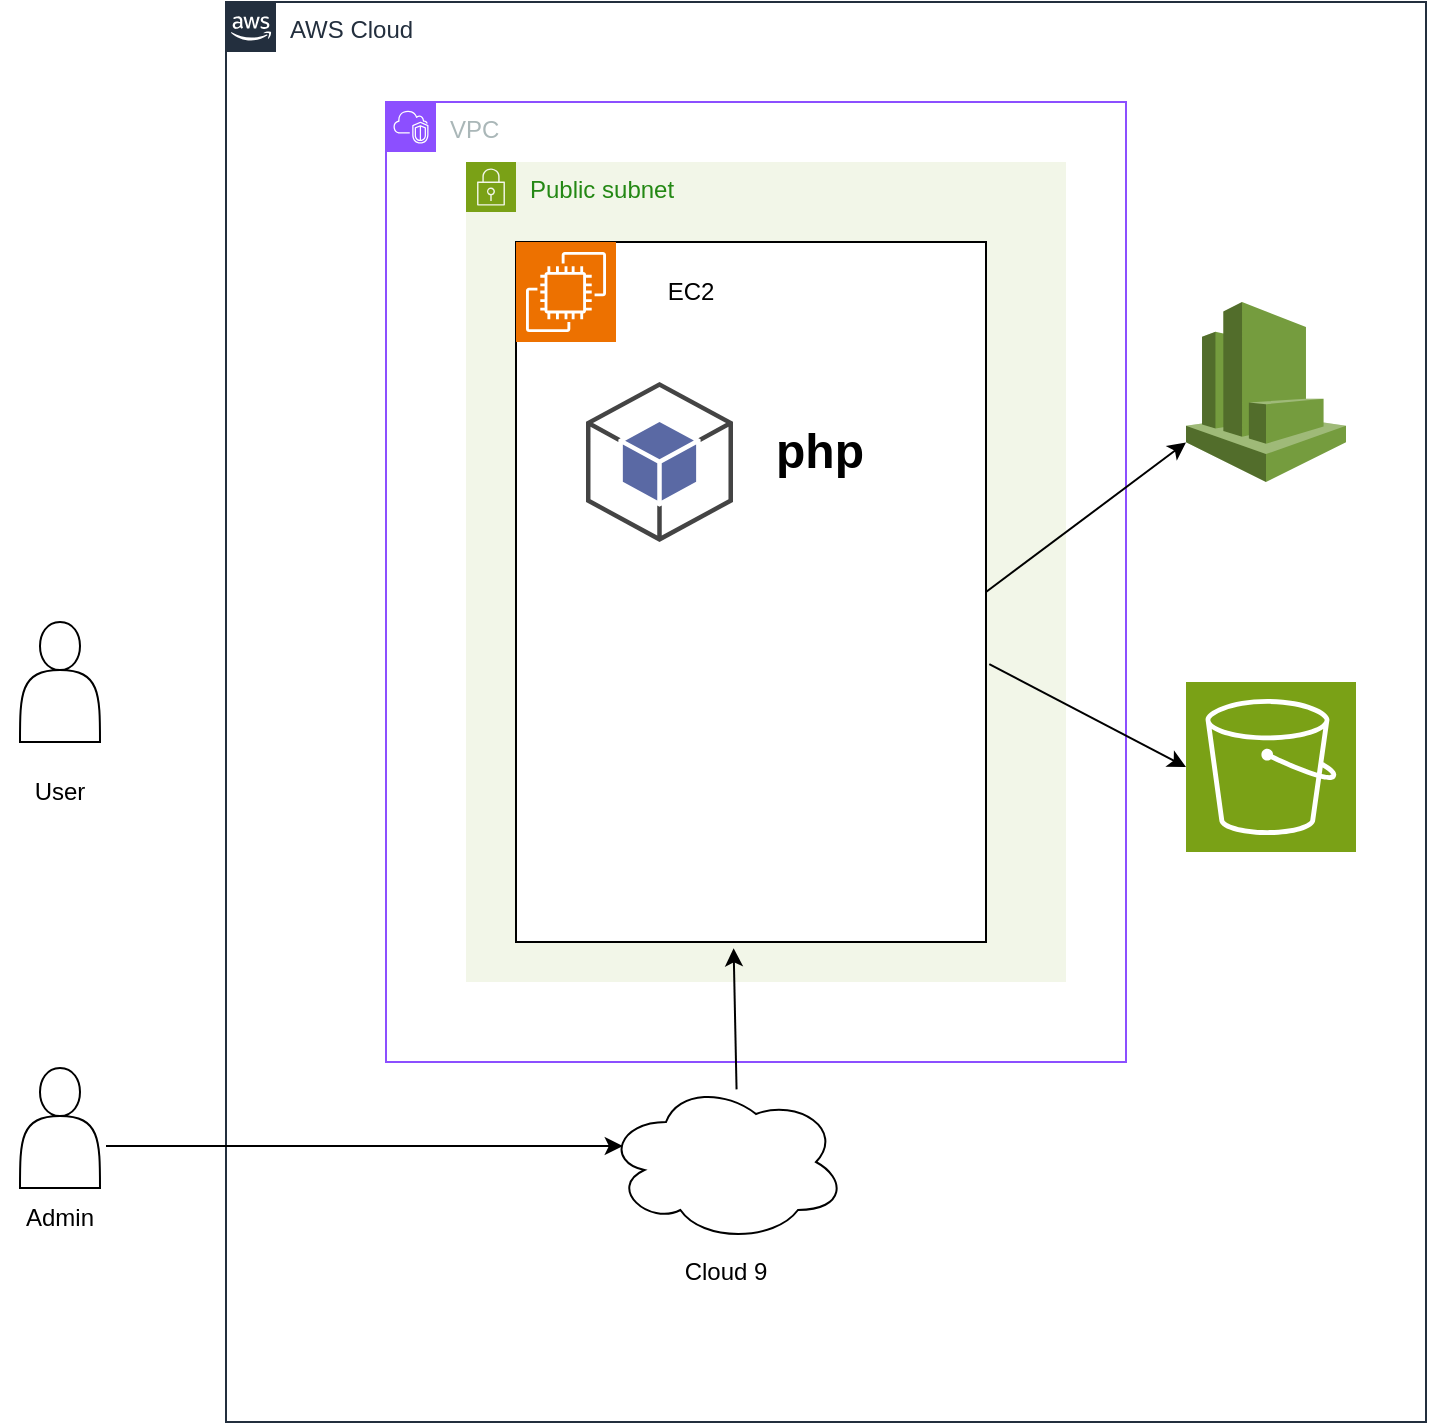 <mxfile version="23.0.2" type="github">
  <diagram name="Trang-1" id="grSbfRh_PgpcbdRgXVrF">
    <mxGraphModel dx="2152" dy="886" grid="1" gridSize="10" guides="1" tooltips="1" connect="1" arrows="1" fold="1" page="1" pageScale="1" pageWidth="1654" pageHeight="2336" math="0" shadow="0">
      <root>
        <mxCell id="0" />
        <mxCell id="1" parent="0" />
        <mxCell id="BhpOOVz-xvH5h9rG7hqA-3" value="AWS Cloud" style="points=[[0,0],[0.25,0],[0.5,0],[0.75,0],[1,0],[1,0.25],[1,0.5],[1,0.75],[1,1],[0.75,1],[0.5,1],[0.25,1],[0,1],[0,0.75],[0,0.5],[0,0.25]];outlineConnect=0;gradientColor=none;html=1;whiteSpace=wrap;fontSize=12;fontStyle=0;container=1;pointerEvents=0;collapsible=0;recursiveResize=0;shape=mxgraph.aws4.group;grIcon=mxgraph.aws4.group_aws_cloud_alt;strokeColor=#232F3E;fillColor=none;verticalAlign=top;align=left;spacingLeft=30;fontColor=#232F3E;dashed=0;" vertex="1" parent="1">
          <mxGeometry x="910" y="560" width="600" height="710" as="geometry" />
        </mxCell>
        <mxCell id="BhpOOVz-xvH5h9rG7hqA-7" value="VPC" style="points=[[0,0],[0.25,0],[0.5,0],[0.75,0],[1,0],[1,0.25],[1,0.5],[1,0.75],[1,1],[0.75,1],[0.5,1],[0.25,1],[0,1],[0,0.75],[0,0.5],[0,0.25]];outlineConnect=0;gradientColor=none;html=1;whiteSpace=wrap;fontSize=12;fontStyle=0;container=1;pointerEvents=0;collapsible=0;recursiveResize=0;shape=mxgraph.aws4.group;grIcon=mxgraph.aws4.group_vpc2;strokeColor=#8C4FFF;fillColor=none;verticalAlign=top;align=left;spacingLeft=30;fontColor=#AAB7B8;dashed=0;" vertex="1" parent="BhpOOVz-xvH5h9rG7hqA-3">
          <mxGeometry x="80" y="50" width="370" height="480" as="geometry" />
        </mxCell>
        <mxCell id="BhpOOVz-xvH5h9rG7hqA-8" value="Public subnet" style="points=[[0,0],[0.25,0],[0.5,0],[0.75,0],[1,0],[1,0.25],[1,0.5],[1,0.75],[1,1],[0.75,1],[0.5,1],[0.25,1],[0,1],[0,0.75],[0,0.5],[0,0.25]];outlineConnect=0;gradientColor=none;html=1;whiteSpace=wrap;fontSize=12;fontStyle=0;container=1;pointerEvents=0;collapsible=0;recursiveResize=0;shape=mxgraph.aws4.group;grIcon=mxgraph.aws4.group_security_group;grStroke=0;strokeColor=#7AA116;fillColor=#F2F6E8;verticalAlign=top;align=left;spacingLeft=30;fontColor=#248814;dashed=0;" vertex="1" parent="BhpOOVz-xvH5h9rG7hqA-7">
          <mxGeometry x="40" y="30" width="300" height="410" as="geometry" />
        </mxCell>
        <mxCell id="BhpOOVz-xvH5h9rG7hqA-10" value="" style="rounded=0;whiteSpace=wrap;html=1;direction=south;" vertex="1" parent="BhpOOVz-xvH5h9rG7hqA-8">
          <mxGeometry x="25" y="40" width="235" height="350" as="geometry" />
        </mxCell>
        <mxCell id="BhpOOVz-xvH5h9rG7hqA-11" value="" style="sketch=0;points=[[0,0,0],[0.25,0,0],[0.5,0,0],[0.75,0,0],[1,0,0],[0,1,0],[0.25,1,0],[0.5,1,0],[0.75,1,0],[1,1,0],[0,0.25,0],[0,0.5,0],[0,0.75,0],[1,0.25,0],[1,0.5,0],[1,0.75,0]];outlineConnect=0;fontColor=#232F3E;fillColor=#ED7100;strokeColor=#ffffff;dashed=0;verticalLabelPosition=bottom;verticalAlign=top;align=center;html=1;fontSize=12;fontStyle=0;aspect=fixed;shape=mxgraph.aws4.resourceIcon;resIcon=mxgraph.aws4.ec2;" vertex="1" parent="BhpOOVz-xvH5h9rG7hqA-8">
          <mxGeometry x="25" y="40" width="50" height="50" as="geometry" />
        </mxCell>
        <mxCell id="BhpOOVz-xvH5h9rG7hqA-12" value="EC2&lt;br&gt;" style="text;html=1;strokeColor=none;fillColor=none;align=center;verticalAlign=middle;whiteSpace=wrap;rounded=0;" vertex="1" parent="BhpOOVz-xvH5h9rG7hqA-8">
          <mxGeometry x="75" y="40" width="75" height="50" as="geometry" />
        </mxCell>
        <mxCell id="BhpOOVz-xvH5h9rG7hqA-15" value="" style="outlineConnect=0;dashed=0;verticalLabelPosition=bottom;verticalAlign=top;align=center;html=1;shape=mxgraph.aws3.android;fillColor=#5A69A4;gradientColor=none;" vertex="1" parent="BhpOOVz-xvH5h9rG7hqA-8">
          <mxGeometry x="60" y="110" width="73.5" height="80" as="geometry" />
        </mxCell>
        <mxCell id="BhpOOVz-xvH5h9rG7hqA-16" value="&lt;h1&gt;php&lt;/h1&gt;" style="text;html=1;strokeColor=none;fillColor=none;spacing=5;spacingTop=-20;whiteSpace=wrap;overflow=hidden;rounded=0;" vertex="1" parent="BhpOOVz-xvH5h9rG7hqA-8">
          <mxGeometry x="150" y="125" width="60" height="50" as="geometry" />
        </mxCell>
        <mxCell id="BhpOOVz-xvH5h9rG7hqA-17" value="" style="ellipse;shape=cloud;whiteSpace=wrap;html=1;" vertex="1" parent="BhpOOVz-xvH5h9rG7hqA-3">
          <mxGeometry x="190" y="540" width="120" height="80" as="geometry" />
        </mxCell>
        <mxCell id="BhpOOVz-xvH5h9rG7hqA-21" value="Cloud 9" style="text;html=1;strokeColor=none;fillColor=none;align=center;verticalAlign=middle;whiteSpace=wrap;rounded=0;" vertex="1" parent="BhpOOVz-xvH5h9rG7hqA-3">
          <mxGeometry x="220" y="620" width="60" height="30" as="geometry" />
        </mxCell>
        <mxCell id="BhpOOVz-xvH5h9rG7hqA-22" value="" style="outlineConnect=0;dashed=0;verticalLabelPosition=bottom;verticalAlign=top;align=center;html=1;shape=mxgraph.aws3.cloudwatch;fillColor=#759C3E;gradientColor=none;" vertex="1" parent="BhpOOVz-xvH5h9rG7hqA-3">
          <mxGeometry x="480" y="150" width="80" height="90" as="geometry" />
        </mxCell>
        <mxCell id="BhpOOVz-xvH5h9rG7hqA-23" value="" style="sketch=0;points=[[0,0,0],[0.25,0,0],[0.5,0,0],[0.75,0,0],[1,0,0],[0,1,0],[0.25,1,0],[0.5,1,0],[0.75,1,0],[1,1,0],[0,0.25,0],[0,0.5,0],[0,0.75,0],[1,0.25,0],[1,0.5,0],[1,0.75,0]];outlineConnect=0;fontColor=#232F3E;fillColor=#7AA116;strokeColor=#ffffff;dashed=0;verticalLabelPosition=bottom;verticalAlign=top;align=center;html=1;fontSize=12;fontStyle=0;aspect=fixed;shape=mxgraph.aws4.resourceIcon;resIcon=mxgraph.aws4.s3;" vertex="1" parent="BhpOOVz-xvH5h9rG7hqA-3">
          <mxGeometry x="480" y="340" width="85" height="85" as="geometry" />
        </mxCell>
        <mxCell id="BhpOOVz-xvH5h9rG7hqA-24" value="" style="endArrow=classic;html=1;rounded=0;entryX=0;entryY=0.5;entryDx=0;entryDy=0;entryPerimeter=0;exitX=0.603;exitY=-0.007;exitDx=0;exitDy=0;exitPerimeter=0;" edge="1" parent="BhpOOVz-xvH5h9rG7hqA-3" source="BhpOOVz-xvH5h9rG7hqA-10" target="BhpOOVz-xvH5h9rG7hqA-23">
          <mxGeometry width="50" height="50" relative="1" as="geometry">
            <mxPoint x="310" y="410" as="sourcePoint" />
            <mxPoint x="360" y="360" as="targetPoint" />
          </mxGeometry>
        </mxCell>
        <mxCell id="BhpOOVz-xvH5h9rG7hqA-25" value="" style="endArrow=classic;html=1;rounded=0;entryX=0;entryY=0.78;entryDx=0;entryDy=0;entryPerimeter=0;exitX=0.5;exitY=0;exitDx=0;exitDy=0;" edge="1" parent="BhpOOVz-xvH5h9rG7hqA-3" source="BhpOOVz-xvH5h9rG7hqA-10" target="BhpOOVz-xvH5h9rG7hqA-22">
          <mxGeometry width="50" height="50" relative="1" as="geometry">
            <mxPoint x="310" y="410" as="sourcePoint" />
            <mxPoint x="360" y="360" as="targetPoint" />
          </mxGeometry>
        </mxCell>
        <mxCell id="BhpOOVz-xvH5h9rG7hqA-26" value="" style="endArrow=classic;html=1;rounded=0;exitX=0.544;exitY=0.046;exitDx=0;exitDy=0;exitPerimeter=0;entryX=1.009;entryY=0.537;entryDx=0;entryDy=0;entryPerimeter=0;" edge="1" parent="BhpOOVz-xvH5h9rG7hqA-3" source="BhpOOVz-xvH5h9rG7hqA-17" target="BhpOOVz-xvH5h9rG7hqA-10">
          <mxGeometry width="50" height="50" relative="1" as="geometry">
            <mxPoint x="210" y="380" as="sourcePoint" />
            <mxPoint x="263" y="470" as="targetPoint" />
          </mxGeometry>
        </mxCell>
        <mxCell id="BhpOOVz-xvH5h9rG7hqA-4" value="" style="shape=actor;whiteSpace=wrap;html=1;" vertex="1" parent="1">
          <mxGeometry x="807" y="1093" width="40" height="60" as="geometry" />
        </mxCell>
        <mxCell id="BhpOOVz-xvH5h9rG7hqA-5" value="" style="shape=actor;whiteSpace=wrap;html=1;" vertex="1" parent="1">
          <mxGeometry x="807" y="870" width="40" height="60" as="geometry" />
        </mxCell>
        <mxCell id="BhpOOVz-xvH5h9rG7hqA-18" value="User" style="text;html=1;strokeColor=none;fillColor=none;align=center;verticalAlign=middle;whiteSpace=wrap;rounded=0;" vertex="1" parent="1">
          <mxGeometry x="797" y="940" width="60" height="30" as="geometry" />
        </mxCell>
        <mxCell id="BhpOOVz-xvH5h9rG7hqA-19" value="Admin" style="text;html=1;strokeColor=none;fillColor=none;align=center;verticalAlign=middle;whiteSpace=wrap;rounded=0;" vertex="1" parent="1">
          <mxGeometry x="797" y="1153" width="60" height="30" as="geometry" />
        </mxCell>
        <mxCell id="BhpOOVz-xvH5h9rG7hqA-20" value="" style="endArrow=classic;html=1;rounded=0;entryX=0.07;entryY=0.4;entryDx=0;entryDy=0;entryPerimeter=0;" edge="1" parent="1" target="BhpOOVz-xvH5h9rG7hqA-17">
          <mxGeometry width="50" height="50" relative="1" as="geometry">
            <mxPoint x="850" y="1132" as="sourcePoint" />
            <mxPoint x="1250" y="920" as="targetPoint" />
          </mxGeometry>
        </mxCell>
      </root>
    </mxGraphModel>
  </diagram>
</mxfile>
